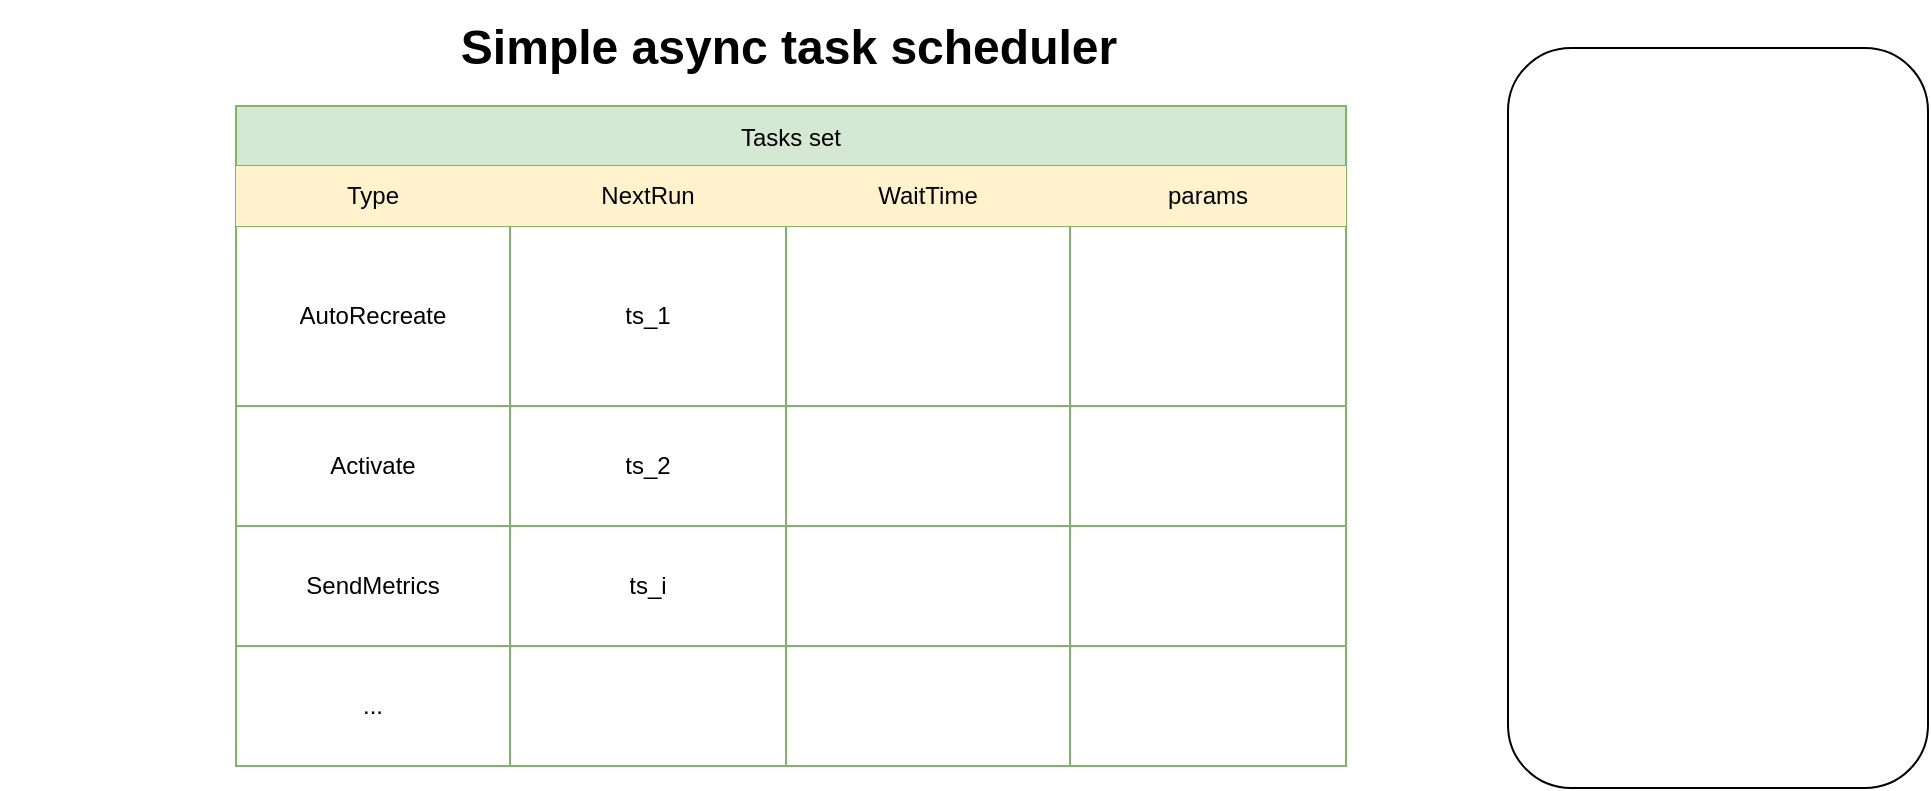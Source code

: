 <mxfile version="20.2.7" type="github">
  <diagram name="Page-1" id="bd83a815-5ea8-2e97-e5ec-87c9f400f2fa">
    <mxGraphModel dx="1422" dy="787" grid="1" gridSize="10" guides="1" tooltips="1" connect="1" arrows="1" fold="1" page="1" pageScale="1.5" pageWidth="1169" pageHeight="826" background="none" math="0" shadow="0">
      <root>
        <mxCell id="0" style=";html=1;" />
        <mxCell id="1" style=";html=1;" parent="0" />
        <mxCell id="1516e18e63f93b96-3" value="Simple async task scheduler" style="text;strokeColor=none;fillColor=none;html=1;fontSize=24;fontStyle=1;verticalAlign=middle;align=center;rounded=0;shadow=1;" parent="1" vertex="1">
          <mxGeometry x="300" y="70" width="780" height="40" as="geometry" />
        </mxCell>
        <mxCell id="ZIwx-WvddwB0hhgp_dLy-3" value="Tasks set" style="shape=table;startSize=30;container=1;collapsible=0;childLayout=tableLayout;fillColor=#d5e8d4;labelBackgroundColor=none;strokeColor=#82b366;" vertex="1" parent="1">
          <mxGeometry x="414" y="119" width="555" height="330" as="geometry" />
        </mxCell>
        <mxCell id="ZIwx-WvddwB0hhgp_dLy-10" value="" style="shape=tableRow;horizontal=0;startSize=0;swimlaneHead=0;swimlaneBody=0;top=0;left=0;bottom=0;right=0;collapsible=0;dropTarget=0;fillColor=#fff2cc;points=[[0,0.5],[1,0.5]];portConstraint=eastwest;strokeColor=#d6b656;" vertex="1" parent="ZIwx-WvddwB0hhgp_dLy-3">
          <mxGeometry y="30" width="555" height="30" as="geometry" />
        </mxCell>
        <mxCell id="ZIwx-WvddwB0hhgp_dLy-11" value="Type" style="shape=partialRectangle;html=1;whiteSpace=wrap;connectable=0;overflow=hidden;fillColor=none;top=0;left=0;bottom=0;right=0;pointerEvents=1;" vertex="1" parent="ZIwx-WvddwB0hhgp_dLy-10">
          <mxGeometry width="137" height="30" as="geometry">
            <mxRectangle width="137" height="30" as="alternateBounds" />
          </mxGeometry>
        </mxCell>
        <mxCell id="ZIwx-WvddwB0hhgp_dLy-12" value="NextRun" style="shape=partialRectangle;html=1;whiteSpace=wrap;connectable=0;overflow=hidden;fillColor=none;top=0;left=0;bottom=0;right=0;pointerEvents=1;" vertex="1" parent="ZIwx-WvddwB0hhgp_dLy-10">
          <mxGeometry x="137" width="138" height="30" as="geometry">
            <mxRectangle width="138" height="30" as="alternateBounds" />
          </mxGeometry>
        </mxCell>
        <mxCell id="ZIwx-WvddwB0hhgp_dLy-13" value="WaitTime" style="shape=partialRectangle;html=1;whiteSpace=wrap;connectable=0;overflow=hidden;fillColor=none;top=0;left=0;bottom=0;right=0;pointerEvents=1;" vertex="1" parent="ZIwx-WvddwB0hhgp_dLy-10">
          <mxGeometry x="275" width="142" height="30" as="geometry">
            <mxRectangle width="142" height="30" as="alternateBounds" />
          </mxGeometry>
        </mxCell>
        <mxCell id="ZIwx-WvddwB0hhgp_dLy-14" value="params" style="shape=partialRectangle;html=1;whiteSpace=wrap;connectable=0;overflow=hidden;fillColor=none;top=0;left=0;bottom=0;right=0;pointerEvents=1;" vertex="1" parent="ZIwx-WvddwB0hhgp_dLy-10">
          <mxGeometry x="417" width="138" height="30" as="geometry">
            <mxRectangle width="138" height="30" as="alternateBounds" />
          </mxGeometry>
        </mxCell>
        <mxCell id="ZIwx-WvddwB0hhgp_dLy-16" value="" style="shape=tableRow;horizontal=0;startSize=0;swimlaneHead=0;swimlaneBody=0;top=0;left=0;bottom=0;right=0;collapsible=0;dropTarget=0;fillColor=none;points=[[0,0.5],[1,0.5]];portConstraint=eastwest;" vertex="1" parent="ZIwx-WvddwB0hhgp_dLy-3">
          <mxGeometry y="60" width="555" height="90" as="geometry" />
        </mxCell>
        <mxCell id="ZIwx-WvddwB0hhgp_dLy-17" value="AutoRecreate" style="shape=partialRectangle;html=1;whiteSpace=wrap;connectable=0;overflow=hidden;fillColor=none;top=0;left=0;bottom=0;right=0;pointerEvents=1;" vertex="1" parent="ZIwx-WvddwB0hhgp_dLy-16">
          <mxGeometry width="137" height="90" as="geometry">
            <mxRectangle width="137" height="90" as="alternateBounds" />
          </mxGeometry>
        </mxCell>
        <mxCell id="ZIwx-WvddwB0hhgp_dLy-18" value="ts_1" style="shape=partialRectangle;html=1;whiteSpace=wrap;connectable=0;overflow=hidden;fillColor=none;top=0;left=0;bottom=0;right=0;pointerEvents=1;" vertex="1" parent="ZIwx-WvddwB0hhgp_dLy-16">
          <mxGeometry x="137" width="138" height="90" as="geometry">
            <mxRectangle width="138" height="90" as="alternateBounds" />
          </mxGeometry>
        </mxCell>
        <mxCell id="ZIwx-WvddwB0hhgp_dLy-19" value="" style="shape=partialRectangle;html=1;whiteSpace=wrap;connectable=0;overflow=hidden;fillColor=none;top=0;left=0;bottom=0;right=0;pointerEvents=1;" vertex="1" parent="ZIwx-WvddwB0hhgp_dLy-16">
          <mxGeometry x="275" width="142" height="90" as="geometry">
            <mxRectangle width="142" height="90" as="alternateBounds" />
          </mxGeometry>
        </mxCell>
        <mxCell id="ZIwx-WvddwB0hhgp_dLy-20" value="" style="shape=partialRectangle;html=1;whiteSpace=wrap;connectable=0;overflow=hidden;fillColor=none;top=0;left=0;bottom=0;right=0;pointerEvents=1;" vertex="1" parent="ZIwx-WvddwB0hhgp_dLy-16">
          <mxGeometry x="417" width="138" height="90" as="geometry">
            <mxRectangle width="138" height="90" as="alternateBounds" />
          </mxGeometry>
        </mxCell>
        <mxCell id="ZIwx-WvddwB0hhgp_dLy-22" value="" style="shape=tableRow;horizontal=0;startSize=0;swimlaneHead=0;swimlaneBody=0;top=0;left=0;bottom=0;right=0;collapsible=0;dropTarget=0;fillColor=none;points=[[0,0.5],[1,0.5]];portConstraint=eastwest;" vertex="1" parent="ZIwx-WvddwB0hhgp_dLy-3">
          <mxGeometry y="150" width="555" height="60" as="geometry" />
        </mxCell>
        <mxCell id="ZIwx-WvddwB0hhgp_dLy-23" value="Activate" style="shape=partialRectangle;html=1;whiteSpace=wrap;connectable=0;overflow=hidden;fillColor=none;top=0;left=0;bottom=0;right=0;pointerEvents=1;" vertex="1" parent="ZIwx-WvddwB0hhgp_dLy-22">
          <mxGeometry width="137" height="60" as="geometry">
            <mxRectangle width="137" height="60" as="alternateBounds" />
          </mxGeometry>
        </mxCell>
        <mxCell id="ZIwx-WvddwB0hhgp_dLy-24" value="ts_2" style="shape=partialRectangle;html=1;whiteSpace=wrap;connectable=0;overflow=hidden;fillColor=none;top=0;left=0;bottom=0;right=0;pointerEvents=1;" vertex="1" parent="ZIwx-WvddwB0hhgp_dLy-22">
          <mxGeometry x="137" width="138" height="60" as="geometry">
            <mxRectangle width="138" height="60" as="alternateBounds" />
          </mxGeometry>
        </mxCell>
        <mxCell id="ZIwx-WvddwB0hhgp_dLy-25" value="" style="shape=partialRectangle;html=1;whiteSpace=wrap;connectable=0;overflow=hidden;fillColor=none;top=0;left=0;bottom=0;right=0;pointerEvents=1;" vertex="1" parent="ZIwx-WvddwB0hhgp_dLy-22">
          <mxGeometry x="275" width="142" height="60" as="geometry">
            <mxRectangle width="142" height="60" as="alternateBounds" />
          </mxGeometry>
        </mxCell>
        <mxCell id="ZIwx-WvddwB0hhgp_dLy-26" value="" style="shape=partialRectangle;html=1;whiteSpace=wrap;connectable=0;overflow=hidden;fillColor=none;top=0;left=0;bottom=0;right=0;pointerEvents=1;" vertex="1" parent="ZIwx-WvddwB0hhgp_dLy-22">
          <mxGeometry x="417" width="138" height="60" as="geometry">
            <mxRectangle width="138" height="60" as="alternateBounds" />
          </mxGeometry>
        </mxCell>
        <mxCell id="ZIwx-WvddwB0hhgp_dLy-28" value="" style="shape=tableRow;horizontal=0;startSize=0;swimlaneHead=0;swimlaneBody=0;top=0;left=0;bottom=0;right=0;collapsible=0;dropTarget=0;fillColor=none;points=[[0,0.5],[1,0.5]];portConstraint=eastwest;" vertex="1" parent="ZIwx-WvddwB0hhgp_dLy-3">
          <mxGeometry y="210" width="555" height="60" as="geometry" />
        </mxCell>
        <mxCell id="ZIwx-WvddwB0hhgp_dLy-29" value="SendMetrics" style="shape=partialRectangle;html=1;whiteSpace=wrap;connectable=0;overflow=hidden;fillColor=none;top=0;left=0;bottom=0;right=0;pointerEvents=1;" vertex="1" parent="ZIwx-WvddwB0hhgp_dLy-28">
          <mxGeometry width="137" height="60" as="geometry">
            <mxRectangle width="137" height="60" as="alternateBounds" />
          </mxGeometry>
        </mxCell>
        <mxCell id="ZIwx-WvddwB0hhgp_dLy-30" value="ts_i" style="shape=partialRectangle;html=1;whiteSpace=wrap;connectable=0;overflow=hidden;fillColor=none;top=0;left=0;bottom=0;right=0;pointerEvents=1;" vertex="1" parent="ZIwx-WvddwB0hhgp_dLy-28">
          <mxGeometry x="137" width="138" height="60" as="geometry">
            <mxRectangle width="138" height="60" as="alternateBounds" />
          </mxGeometry>
        </mxCell>
        <mxCell id="ZIwx-WvddwB0hhgp_dLy-31" value="" style="shape=partialRectangle;html=1;whiteSpace=wrap;connectable=0;overflow=hidden;fillColor=none;top=0;left=0;bottom=0;right=0;pointerEvents=1;" vertex="1" parent="ZIwx-WvddwB0hhgp_dLy-28">
          <mxGeometry x="275" width="142" height="60" as="geometry">
            <mxRectangle width="142" height="60" as="alternateBounds" />
          </mxGeometry>
        </mxCell>
        <mxCell id="ZIwx-WvddwB0hhgp_dLy-32" value="" style="shape=partialRectangle;html=1;whiteSpace=wrap;connectable=0;overflow=hidden;fillColor=none;top=0;left=0;bottom=0;right=0;pointerEvents=1;" vertex="1" parent="ZIwx-WvddwB0hhgp_dLy-28">
          <mxGeometry x="417" width="138" height="60" as="geometry">
            <mxRectangle width="138" height="60" as="alternateBounds" />
          </mxGeometry>
        </mxCell>
        <mxCell id="ZIwx-WvddwB0hhgp_dLy-34" value="" style="shape=tableRow;horizontal=0;startSize=0;swimlaneHead=0;swimlaneBody=0;top=0;left=0;bottom=0;right=0;collapsible=0;dropTarget=0;fillColor=none;points=[[0,0.5],[1,0.5]];portConstraint=eastwest;" vertex="1" parent="ZIwx-WvddwB0hhgp_dLy-3">
          <mxGeometry y="270" width="555" height="60" as="geometry" />
        </mxCell>
        <mxCell id="ZIwx-WvddwB0hhgp_dLy-35" value="..." style="shape=partialRectangle;html=1;whiteSpace=wrap;connectable=0;overflow=hidden;fillColor=none;top=0;left=0;bottom=0;right=0;pointerEvents=1;" vertex="1" parent="ZIwx-WvddwB0hhgp_dLy-34">
          <mxGeometry width="137" height="60" as="geometry">
            <mxRectangle width="137" height="60" as="alternateBounds" />
          </mxGeometry>
        </mxCell>
        <mxCell id="ZIwx-WvddwB0hhgp_dLy-36" value="" style="shape=partialRectangle;html=1;whiteSpace=wrap;connectable=0;overflow=hidden;fillColor=none;top=0;left=0;bottom=0;right=0;pointerEvents=1;" vertex="1" parent="ZIwx-WvddwB0hhgp_dLy-34">
          <mxGeometry x="137" width="138" height="60" as="geometry">
            <mxRectangle width="138" height="60" as="alternateBounds" />
          </mxGeometry>
        </mxCell>
        <mxCell id="ZIwx-WvddwB0hhgp_dLy-37" value="" style="shape=partialRectangle;html=1;whiteSpace=wrap;connectable=0;overflow=hidden;fillColor=none;top=0;left=0;bottom=0;right=0;pointerEvents=1;" vertex="1" parent="ZIwx-WvddwB0hhgp_dLy-34">
          <mxGeometry x="275" width="142" height="60" as="geometry">
            <mxRectangle width="142" height="60" as="alternateBounds" />
          </mxGeometry>
        </mxCell>
        <mxCell id="ZIwx-WvddwB0hhgp_dLy-38" value="" style="shape=partialRectangle;html=1;whiteSpace=wrap;connectable=0;overflow=hidden;fillColor=none;top=0;left=0;bottom=0;right=0;pointerEvents=1;" vertex="1" parent="ZIwx-WvddwB0hhgp_dLy-34">
          <mxGeometry x="417" width="138" height="60" as="geometry">
            <mxRectangle width="138" height="60" as="alternateBounds" />
          </mxGeometry>
        </mxCell>
        <mxCell id="ZIwx-WvddwB0hhgp_dLy-42" value="" style="rounded=1;whiteSpace=wrap;html=1;labelBackgroundColor=none;fillColor=default;" vertex="1" parent="1">
          <mxGeometry x="1050" y="90" width="210" height="370" as="geometry" />
        </mxCell>
      </root>
    </mxGraphModel>
  </diagram>
</mxfile>
